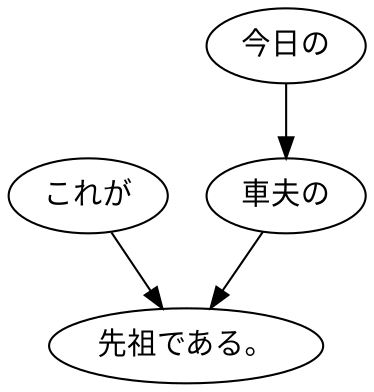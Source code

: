 digraph graph4314 {
	node0 [label="これが"];
	node1 [label="今日の"];
	node2 [label="車夫の"];
	node3 [label="先祖である。"];
	node0 -> node3;
	node1 -> node2;
	node2 -> node3;
}
